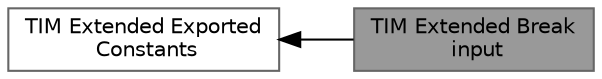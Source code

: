 digraph "TIM Extended Break input"
{
 // LATEX_PDF_SIZE
  bgcolor="transparent";
  edge [fontname=Helvetica,fontsize=10,labelfontname=Helvetica,labelfontsize=10];
  node [fontname=Helvetica,fontsize=10,shape=box,height=0.2,width=0.4];
  rankdir=LR;
  Node1 [label="TIM Extended Break\l input",height=0.2,width=0.4,color="gray40", fillcolor="grey60", style="filled", fontcolor="black",tooltip=" "];
  Node2 [label="TIM Extended Exported\l Constants",height=0.2,width=0.4,color="grey40", fillcolor="white", style="filled",URL="$group___t_i_m_ex___exported___constants.html",tooltip=" "];
  Node2->Node1 [shape=plaintext, dir="back", style="solid"];
}
